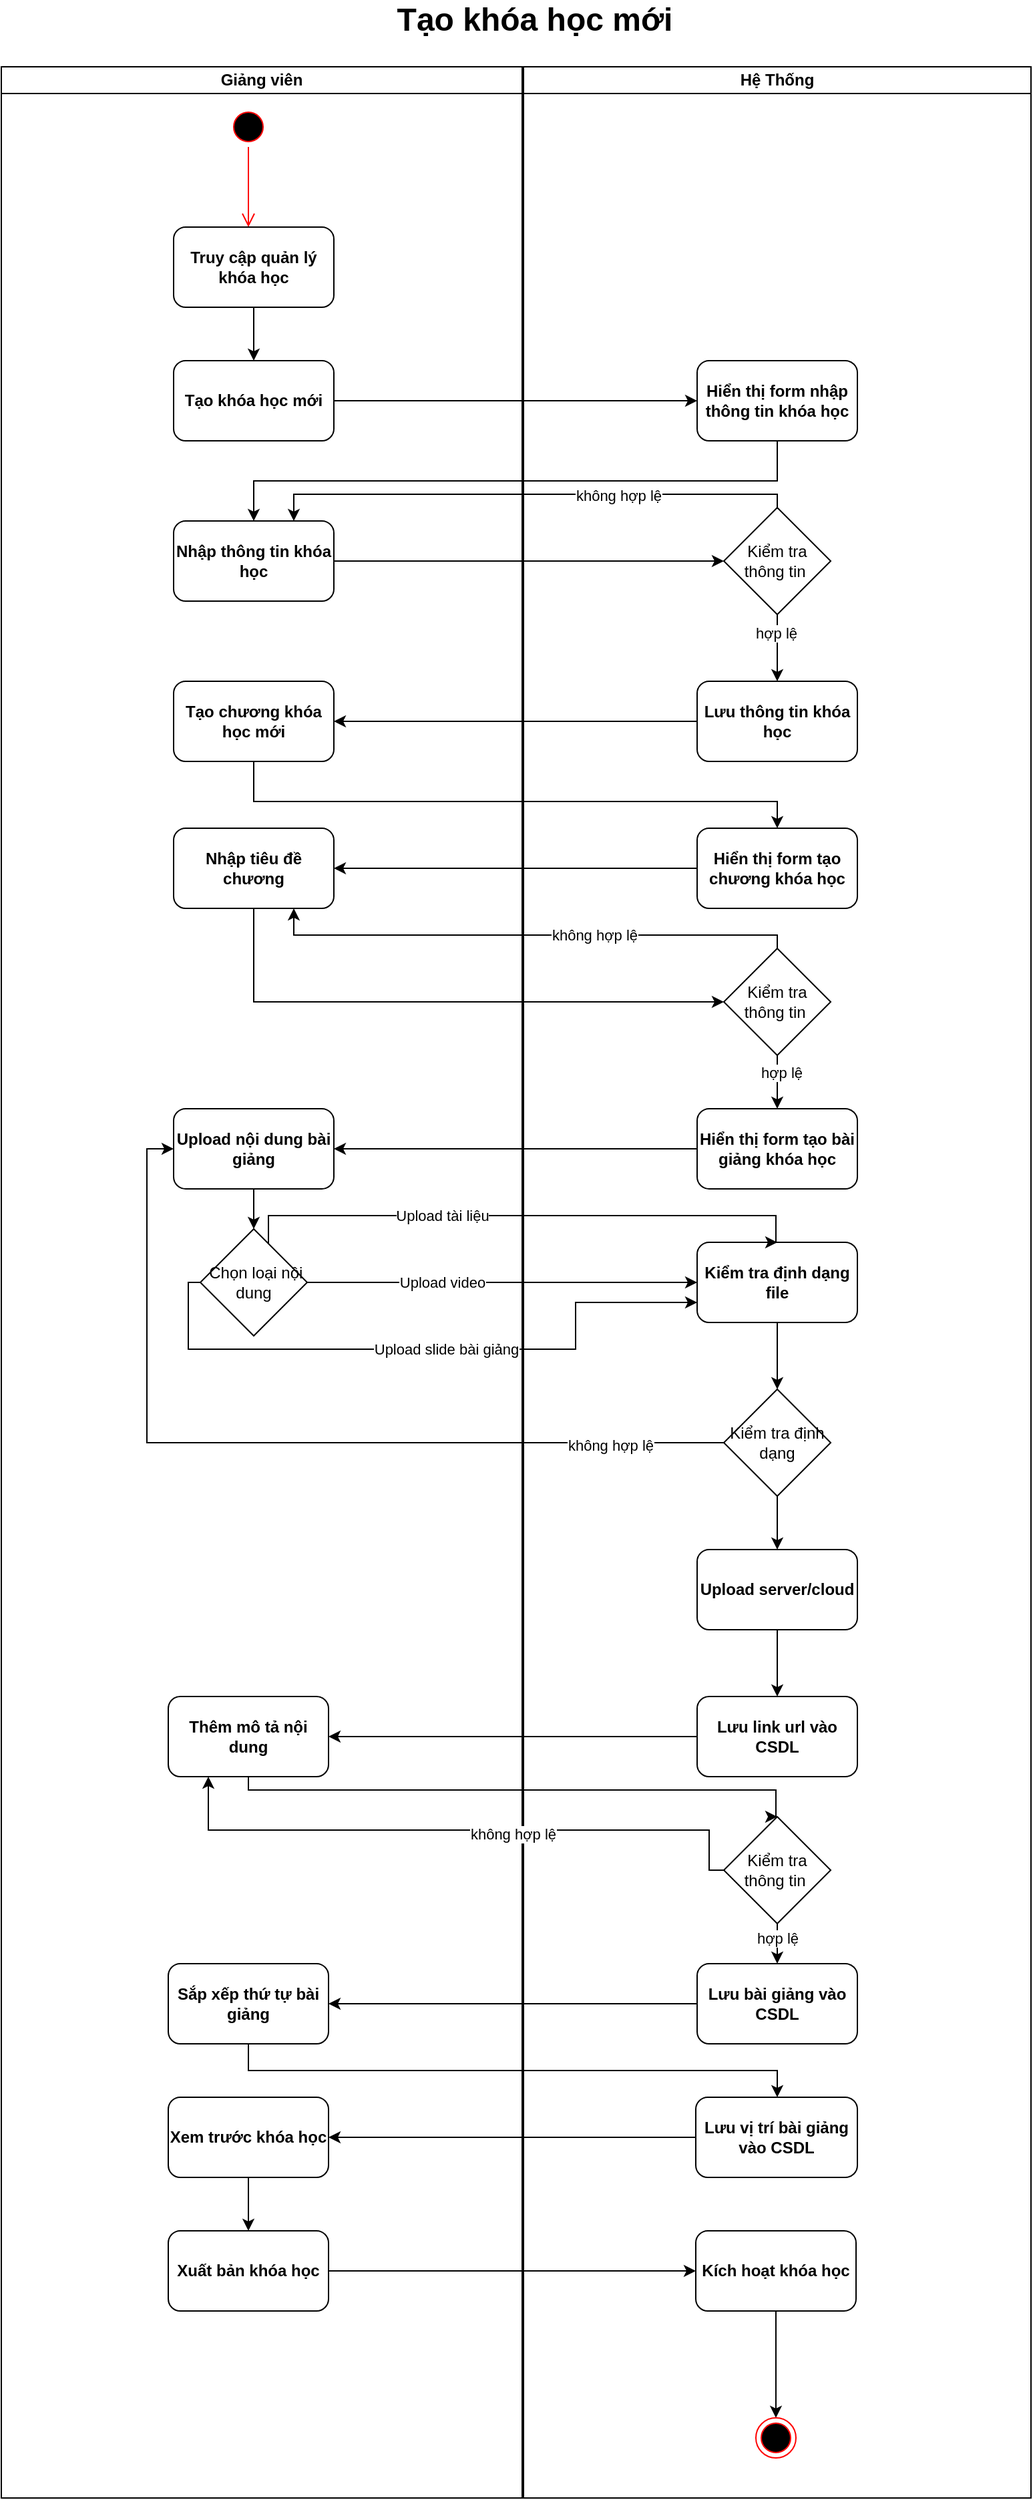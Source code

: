 <mxfile version="26.1.0">
  <diagram name="Page-1" id="9ExG4_KJDwMNpGV15gO4">
    <mxGraphModel dx="1501" dy="795" grid="1" gridSize="10" guides="1" tooltips="1" connect="1" arrows="1" fold="1" page="1" pageScale="1" pageWidth="850" pageHeight="1100" math="0" shadow="0">
      <root>
        <mxCell id="0" />
        <mxCell id="1" parent="0" />
        <mxCell id="W9XjlmWNhwLPNRVk3zMQ-1" value="Giảng viên" style="swimlane;startSize=20;whiteSpace=wrap;html=1;fontStyle=1" parent="1" vertex="1">
          <mxGeometry x="60" y="150" width="390" height="1820" as="geometry" />
        </mxCell>
        <mxCell id="W9XjlmWNhwLPNRVk3zMQ-2" value="" style="ellipse;html=1;shape=startState;fillColor=#000000;strokeColor=#ff0000;fontStyle=1" parent="W9XjlmWNhwLPNRVk3zMQ-1" vertex="1">
          <mxGeometry x="170" y="30" width="30" height="30" as="geometry" />
        </mxCell>
        <mxCell id="W9XjlmWNhwLPNRVk3zMQ-3" value="" style="edgeStyle=orthogonalEdgeStyle;html=1;verticalAlign=bottom;endArrow=open;endSize=8;strokeColor=#ff0000;rounded=0;fontStyle=1" parent="W9XjlmWNhwLPNRVk3zMQ-1" source="W9XjlmWNhwLPNRVk3zMQ-2" edge="1">
          <mxGeometry relative="1" as="geometry">
            <mxPoint x="185" y="120" as="targetPoint" />
          </mxGeometry>
        </mxCell>
        <mxCell id="W9XjlmWNhwLPNRVk3zMQ-39" value="Tạo khóa học mới" style="rounded=1;whiteSpace=wrap;html=1;fontStyle=1" parent="W9XjlmWNhwLPNRVk3zMQ-1" vertex="1">
          <mxGeometry x="129" y="220" width="120" height="60" as="geometry" />
        </mxCell>
        <mxCell id="W9XjlmWNhwLPNRVk3zMQ-44" value="Nhập thông tin khóa học" style="rounded=1;whiteSpace=wrap;html=1;fontStyle=1" parent="W9XjlmWNhwLPNRVk3zMQ-1" vertex="1">
          <mxGeometry x="129" y="340" width="120" height="60" as="geometry" />
        </mxCell>
        <mxCell id="IPsTDfEHYb_yDMCOB-xu-10" value="Nhập tiêu đề chương" style="rounded=1;whiteSpace=wrap;html=1;fontStyle=1" vertex="1" parent="W9XjlmWNhwLPNRVk3zMQ-1">
          <mxGeometry x="129" y="570" width="120" height="60" as="geometry" />
        </mxCell>
        <mxCell id="IPsTDfEHYb_yDMCOB-xu-19" value="Tạo chương khóa học mới" style="rounded=1;whiteSpace=wrap;html=1;fontStyle=1" vertex="1" parent="W9XjlmWNhwLPNRVk3zMQ-1">
          <mxGeometry x="129" y="460" width="120" height="60" as="geometry" />
        </mxCell>
        <mxCell id="IPsTDfEHYb_yDMCOB-xu-23" value="&amp;nbsp;Chọn loại nội dung" style="rhombus;whiteSpace=wrap;html=1;" vertex="1" parent="W9XjlmWNhwLPNRVk3zMQ-1">
          <mxGeometry x="149" y="870" width="80" height="80" as="geometry" />
        </mxCell>
        <mxCell id="IPsTDfEHYb_yDMCOB-xu-47" style="edgeStyle=orthogonalEdgeStyle;rounded=0;orthogonalLoop=1;jettySize=auto;html=1;entryX=0.5;entryY=0;entryDx=0;entryDy=0;" edge="1" parent="W9XjlmWNhwLPNRVk3zMQ-1" source="IPsTDfEHYb_yDMCOB-xu-46" target="IPsTDfEHYb_yDMCOB-xu-23">
          <mxGeometry relative="1" as="geometry" />
        </mxCell>
        <mxCell id="IPsTDfEHYb_yDMCOB-xu-46" value="Upload nội dung bài giảng" style="rounded=1;whiteSpace=wrap;html=1;fontStyle=1" vertex="1" parent="W9XjlmWNhwLPNRVk3zMQ-1">
          <mxGeometry x="129" y="780" width="120" height="60" as="geometry" />
        </mxCell>
        <mxCell id="IPsTDfEHYb_yDMCOB-xu-56" value="Thêm mô tả nội dung" style="rounded=1;whiteSpace=wrap;html=1;fontStyle=1" vertex="1" parent="W9XjlmWNhwLPNRVk3zMQ-1">
          <mxGeometry x="125" y="1220" width="120" height="60" as="geometry" />
        </mxCell>
        <mxCell id="IPsTDfEHYb_yDMCOB-xu-58" value="Sắp xếp thứ tự bài giảng" style="rounded=1;whiteSpace=wrap;html=1;fontStyle=1" vertex="1" parent="W9XjlmWNhwLPNRVk3zMQ-1">
          <mxGeometry x="125" y="1420" width="120" height="60" as="geometry" />
        </mxCell>
        <mxCell id="IPsTDfEHYb_yDMCOB-xu-64" style="edgeStyle=orthogonalEdgeStyle;rounded=0;orthogonalLoop=1;jettySize=auto;html=1;" edge="1" parent="W9XjlmWNhwLPNRVk3zMQ-1" source="IPsTDfEHYb_yDMCOB-xu-59" target="IPsTDfEHYb_yDMCOB-xu-61">
          <mxGeometry relative="1" as="geometry" />
        </mxCell>
        <mxCell id="IPsTDfEHYb_yDMCOB-xu-59" value="Xem trước khóa học" style="rounded=1;whiteSpace=wrap;html=1;fontStyle=1" vertex="1" parent="W9XjlmWNhwLPNRVk3zMQ-1">
          <mxGeometry x="125" y="1520" width="120" height="60" as="geometry" />
        </mxCell>
        <mxCell id="IPsTDfEHYb_yDMCOB-xu-61" value="Xuất bản khóa học" style="rounded=1;whiteSpace=wrap;html=1;fontStyle=1" vertex="1" parent="W9XjlmWNhwLPNRVk3zMQ-1">
          <mxGeometry x="125" y="1620" width="120" height="60" as="geometry" />
        </mxCell>
        <mxCell id="W9XjlmWNhwLPNRVk3zMQ-16" value="Hệ Thống" style="swimlane;startSize=20;whiteSpace=wrap;html=1;fontStyle=1" parent="1" vertex="1">
          <mxGeometry x="451" y="150" width="380" height="1820" as="geometry" />
        </mxCell>
        <mxCell id="W9XjlmWNhwLPNRVk3zMQ-42" value="Hiển thị form nhập thông tin khóa học" style="rounded=1;whiteSpace=wrap;html=1;fontStyle=1" parent="W9XjlmWNhwLPNRVk3zMQ-16" vertex="1">
          <mxGeometry x="130" y="220" width="120" height="60" as="geometry" />
        </mxCell>
        <mxCell id="IPsTDfEHYb_yDMCOB-xu-7" style="edgeStyle=orthogonalEdgeStyle;rounded=0;orthogonalLoop=1;jettySize=auto;html=1;entryX=0.5;entryY=0;entryDx=0;entryDy=0;" edge="1" parent="W9XjlmWNhwLPNRVk3zMQ-16" source="IPsTDfEHYb_yDMCOB-xu-2" target="IPsTDfEHYb_yDMCOB-xu-6">
          <mxGeometry relative="1" as="geometry" />
        </mxCell>
        <mxCell id="IPsTDfEHYb_yDMCOB-xu-12" value="hợp lệ" style="edgeLabel;html=1;align=center;verticalAlign=middle;resizable=0;points=[];" vertex="1" connectable="0" parent="IPsTDfEHYb_yDMCOB-xu-7">
          <mxGeometry x="-0.435" y="-1" relative="1" as="geometry">
            <mxPoint as="offset" />
          </mxGeometry>
        </mxCell>
        <mxCell id="IPsTDfEHYb_yDMCOB-xu-2" value="Kiểm tra thông tin&amp;nbsp;" style="rhombus;whiteSpace=wrap;html=1;" vertex="1" parent="W9XjlmWNhwLPNRVk3zMQ-16">
          <mxGeometry x="150" y="330" width="80" height="80" as="geometry" />
        </mxCell>
        <mxCell id="IPsTDfEHYb_yDMCOB-xu-6" value="Lưu thông tin khóa học" style="rounded=1;whiteSpace=wrap;html=1;fontStyle=1" vertex="1" parent="W9XjlmWNhwLPNRVk3zMQ-16">
          <mxGeometry x="130" y="460" width="120" height="60" as="geometry" />
        </mxCell>
        <mxCell id="IPsTDfEHYb_yDMCOB-xu-8" value="Hiển thị form tạo chương khóa học" style="rounded=1;whiteSpace=wrap;html=1;fontStyle=1" vertex="1" parent="W9XjlmWNhwLPNRVk3zMQ-16">
          <mxGeometry x="130" y="570" width="120" height="60" as="geometry" />
        </mxCell>
        <mxCell id="IPsTDfEHYb_yDMCOB-xu-18" style="edgeStyle=orthogonalEdgeStyle;rounded=0;orthogonalLoop=1;jettySize=auto;html=1;" edge="1" parent="W9XjlmWNhwLPNRVk3zMQ-16" source="IPsTDfEHYb_yDMCOB-xu-13" target="IPsTDfEHYb_yDMCOB-xu-17">
          <mxGeometry relative="1" as="geometry" />
        </mxCell>
        <mxCell id="IPsTDfEHYb_yDMCOB-xu-26" value="hợp lệ" style="edgeLabel;html=1;align=center;verticalAlign=middle;resizable=0;points=[];" vertex="1" connectable="0" parent="IPsTDfEHYb_yDMCOB-xu-18">
          <mxGeometry x="-0.374" y="3" relative="1" as="geometry">
            <mxPoint as="offset" />
          </mxGeometry>
        </mxCell>
        <mxCell id="IPsTDfEHYb_yDMCOB-xu-13" value="Kiểm tra thông tin&amp;nbsp;" style="rhombus;whiteSpace=wrap;html=1;" vertex="1" parent="W9XjlmWNhwLPNRVk3zMQ-16">
          <mxGeometry x="150" y="660" width="80" height="80" as="geometry" />
        </mxCell>
        <mxCell id="IPsTDfEHYb_yDMCOB-xu-17" value="Hiển thị form tạo bài giảng khóa học" style="rounded=1;whiteSpace=wrap;html=1;fontStyle=1" vertex="1" parent="W9XjlmWNhwLPNRVk3zMQ-16">
          <mxGeometry x="130" y="780" width="120" height="60" as="geometry" />
        </mxCell>
        <mxCell id="IPsTDfEHYb_yDMCOB-xu-44" style="edgeStyle=orthogonalEdgeStyle;rounded=0;orthogonalLoop=1;jettySize=auto;html=1;" edge="1" parent="W9XjlmWNhwLPNRVk3zMQ-16" source="IPsTDfEHYb_yDMCOB-xu-29" target="IPsTDfEHYb_yDMCOB-xu-42">
          <mxGeometry relative="1" as="geometry" />
        </mxCell>
        <mxCell id="IPsTDfEHYb_yDMCOB-xu-29" value="Kiểm tra định dạng file" style="rounded=1;whiteSpace=wrap;html=1;fontStyle=1" vertex="1" parent="W9XjlmWNhwLPNRVk3zMQ-16">
          <mxGeometry x="130" y="880" width="120" height="60" as="geometry" />
        </mxCell>
        <mxCell id="IPsTDfEHYb_yDMCOB-xu-51" style="edgeStyle=orthogonalEdgeStyle;rounded=0;orthogonalLoop=1;jettySize=auto;html=1;" edge="1" parent="W9XjlmWNhwLPNRVk3zMQ-16" source="IPsTDfEHYb_yDMCOB-xu-42" target="IPsTDfEHYb_yDMCOB-xu-50">
          <mxGeometry relative="1" as="geometry" />
        </mxCell>
        <mxCell id="IPsTDfEHYb_yDMCOB-xu-42" value="Kiểm tra định dạng" style="rhombus;whiteSpace=wrap;html=1;" vertex="1" parent="W9XjlmWNhwLPNRVk3zMQ-16">
          <mxGeometry x="150" y="990" width="80" height="80" as="geometry" />
        </mxCell>
        <mxCell id="IPsTDfEHYb_yDMCOB-xu-53" style="edgeStyle=orthogonalEdgeStyle;rounded=0;orthogonalLoop=1;jettySize=auto;html=1;" edge="1" parent="W9XjlmWNhwLPNRVk3zMQ-16" source="IPsTDfEHYb_yDMCOB-xu-50" target="IPsTDfEHYb_yDMCOB-xu-52">
          <mxGeometry relative="1" as="geometry" />
        </mxCell>
        <mxCell id="IPsTDfEHYb_yDMCOB-xu-50" value="Upload server/cloud" style="rounded=1;whiteSpace=wrap;html=1;fontStyle=1" vertex="1" parent="W9XjlmWNhwLPNRVk3zMQ-16">
          <mxGeometry x="130" y="1110" width="120" height="60" as="geometry" />
        </mxCell>
        <mxCell id="IPsTDfEHYb_yDMCOB-xu-52" value="Lưu link url vào CSDL" style="rounded=1;whiteSpace=wrap;html=1;fontStyle=1" vertex="1" parent="W9XjlmWNhwLPNRVk3zMQ-16">
          <mxGeometry x="130" y="1220" width="120" height="60" as="geometry" />
        </mxCell>
        <mxCell id="IPsTDfEHYb_yDMCOB-xu-78" style="edgeStyle=orthogonalEdgeStyle;rounded=0;orthogonalLoop=1;jettySize=auto;html=1;entryX=0.5;entryY=0;entryDx=0;entryDy=0;" edge="1" parent="W9XjlmWNhwLPNRVk3zMQ-16" source="IPsTDfEHYb_yDMCOB-xu-70" target="IPsTDfEHYb_yDMCOB-xu-76">
          <mxGeometry relative="1" as="geometry" />
        </mxCell>
        <mxCell id="IPsTDfEHYb_yDMCOB-xu-79" value="hợp lệ" style="edgeLabel;html=1;align=center;verticalAlign=middle;resizable=0;points=[];" vertex="1" connectable="0" parent="IPsTDfEHYb_yDMCOB-xu-78">
          <mxGeometry x="0.373" y="-2" relative="1" as="geometry">
            <mxPoint x="2" y="-4" as="offset" />
          </mxGeometry>
        </mxCell>
        <mxCell id="IPsTDfEHYb_yDMCOB-xu-70" value="Kiểm tra thông tin&amp;nbsp;" style="rhombus;whiteSpace=wrap;html=1;" vertex="1" parent="W9XjlmWNhwLPNRVk3zMQ-16">
          <mxGeometry x="150" y="1310" width="80" height="80" as="geometry" />
        </mxCell>
        <mxCell id="IPsTDfEHYb_yDMCOB-xu-76" value="Lưu bài giảng vào CSDL" style="rounded=1;whiteSpace=wrap;html=1;fontStyle=1" vertex="1" parent="W9XjlmWNhwLPNRVk3zMQ-16">
          <mxGeometry x="130" y="1420" width="120" height="60" as="geometry" />
        </mxCell>
        <mxCell id="IPsTDfEHYb_yDMCOB-xu-81" value="Lưu vị trí bài giảng vào CSDL" style="rounded=1;whiteSpace=wrap;html=1;fontStyle=1" vertex="1" parent="W9XjlmWNhwLPNRVk3zMQ-16">
          <mxGeometry x="129" y="1520" width="121" height="60" as="geometry" />
        </mxCell>
        <mxCell id="IPsTDfEHYb_yDMCOB-xu-69" style="edgeStyle=orthogonalEdgeStyle;rounded=0;orthogonalLoop=1;jettySize=auto;html=1;entryX=0.5;entryY=0;entryDx=0;entryDy=0;" edge="1" parent="W9XjlmWNhwLPNRVk3zMQ-16" source="IPsTDfEHYb_yDMCOB-xu-65" target="IPsTDfEHYb_yDMCOB-xu-67">
          <mxGeometry relative="1" as="geometry" />
        </mxCell>
        <mxCell id="IPsTDfEHYb_yDMCOB-xu-65" value="Kích hoạt khóa học" style="rounded=1;whiteSpace=wrap;html=1;fontStyle=1" vertex="1" parent="W9XjlmWNhwLPNRVk3zMQ-16">
          <mxGeometry x="129" y="1620" width="120" height="60" as="geometry" />
        </mxCell>
        <mxCell id="IPsTDfEHYb_yDMCOB-xu-67" value="" style="ellipse;html=1;shape=endState;fillColor=#000000;strokeColor=#ff0000;" vertex="1" parent="W9XjlmWNhwLPNRVk3zMQ-16">
          <mxGeometry x="174" y="1760" width="30" height="30" as="geometry" />
        </mxCell>
        <mxCell id="W9XjlmWNhwLPNRVk3zMQ-29" value="&lt;span style=&quot;font-size: 24px;&quot;&gt;Tạo khóa học mới&lt;/span&gt;" style="text;html=1;align=center;verticalAlign=middle;whiteSpace=wrap;rounded=0;fontStyle=1" parent="1" vertex="1">
          <mxGeometry x="189" y="100" width="541" height="30" as="geometry" />
        </mxCell>
        <mxCell id="W9XjlmWNhwLPNRVk3zMQ-41" style="edgeStyle=orthogonalEdgeStyle;rounded=0;orthogonalLoop=1;jettySize=auto;html=1;" parent="1" source="W9XjlmWNhwLPNRVk3zMQ-38" target="W9XjlmWNhwLPNRVk3zMQ-39" edge="1">
          <mxGeometry relative="1" as="geometry" />
        </mxCell>
        <mxCell id="W9XjlmWNhwLPNRVk3zMQ-38" value="Truy cập quản lý khóa học" style="rounded=1;whiteSpace=wrap;html=1;fontStyle=1" parent="1" vertex="1">
          <mxGeometry x="189" y="270" width="120" height="60" as="geometry" />
        </mxCell>
        <mxCell id="W9XjlmWNhwLPNRVk3zMQ-43" style="edgeStyle=orthogonalEdgeStyle;rounded=0;orthogonalLoop=1;jettySize=auto;html=1;entryX=0;entryY=0.5;entryDx=0;entryDy=0;" parent="1" source="W9XjlmWNhwLPNRVk3zMQ-39" target="W9XjlmWNhwLPNRVk3zMQ-42" edge="1">
          <mxGeometry relative="1" as="geometry" />
        </mxCell>
        <mxCell id="IPsTDfEHYb_yDMCOB-xu-1" style="edgeStyle=orthogonalEdgeStyle;rounded=0;orthogonalLoop=1;jettySize=auto;html=1;entryX=0.5;entryY=0;entryDx=0;entryDy=0;" edge="1" parent="1" source="W9XjlmWNhwLPNRVk3zMQ-42" target="W9XjlmWNhwLPNRVk3zMQ-44">
          <mxGeometry relative="1" as="geometry">
            <Array as="points">
              <mxPoint x="641" y="460" />
              <mxPoint x="249" y="460" />
            </Array>
          </mxGeometry>
        </mxCell>
        <mxCell id="IPsTDfEHYb_yDMCOB-xu-3" style="edgeStyle=orthogonalEdgeStyle;rounded=0;orthogonalLoop=1;jettySize=auto;html=1;" edge="1" parent="1" source="W9XjlmWNhwLPNRVk3zMQ-44" target="IPsTDfEHYb_yDMCOB-xu-2">
          <mxGeometry relative="1" as="geometry" />
        </mxCell>
        <mxCell id="IPsTDfEHYb_yDMCOB-xu-4" style="edgeStyle=orthogonalEdgeStyle;rounded=0;orthogonalLoop=1;jettySize=auto;html=1;entryX=0.75;entryY=0;entryDx=0;entryDy=0;" edge="1" parent="1" source="IPsTDfEHYb_yDMCOB-xu-2" target="W9XjlmWNhwLPNRVk3zMQ-44">
          <mxGeometry relative="1" as="geometry">
            <Array as="points">
              <mxPoint x="641" y="470" />
              <mxPoint x="279" y="470" />
            </Array>
          </mxGeometry>
        </mxCell>
        <mxCell id="IPsTDfEHYb_yDMCOB-xu-5" value="không hợp lệ" style="edgeLabel;html=1;align=center;verticalAlign=middle;resizable=0;points=[];" vertex="1" connectable="0" parent="IPsTDfEHYb_yDMCOB-xu-4">
          <mxGeometry x="-0.342" y="1" relative="1" as="geometry">
            <mxPoint as="offset" />
          </mxGeometry>
        </mxCell>
        <mxCell id="IPsTDfEHYb_yDMCOB-xu-11" style="edgeStyle=orthogonalEdgeStyle;rounded=0;orthogonalLoop=1;jettySize=auto;html=1;entryX=1;entryY=0.5;entryDx=0;entryDy=0;" edge="1" parent="1" source="IPsTDfEHYb_yDMCOB-xu-8" target="IPsTDfEHYb_yDMCOB-xu-10">
          <mxGeometry relative="1" as="geometry" />
        </mxCell>
        <mxCell id="IPsTDfEHYb_yDMCOB-xu-14" style="edgeStyle=orthogonalEdgeStyle;rounded=0;orthogonalLoop=1;jettySize=auto;html=1;entryX=0;entryY=0.5;entryDx=0;entryDy=0;" edge="1" parent="1" source="IPsTDfEHYb_yDMCOB-xu-10" target="IPsTDfEHYb_yDMCOB-xu-13">
          <mxGeometry relative="1" as="geometry">
            <Array as="points">
              <mxPoint x="249" y="850" />
            </Array>
          </mxGeometry>
        </mxCell>
        <mxCell id="IPsTDfEHYb_yDMCOB-xu-15" style="edgeStyle=orthogonalEdgeStyle;rounded=0;orthogonalLoop=1;jettySize=auto;html=1;entryX=0.75;entryY=1;entryDx=0;entryDy=0;" edge="1" parent="1" source="IPsTDfEHYb_yDMCOB-xu-13" target="IPsTDfEHYb_yDMCOB-xu-10">
          <mxGeometry relative="1" as="geometry">
            <Array as="points">
              <mxPoint x="641" y="800" />
              <mxPoint x="279" y="800" />
            </Array>
          </mxGeometry>
        </mxCell>
        <mxCell id="IPsTDfEHYb_yDMCOB-xu-16" value="không hợp lệ" style="edgeLabel;html=1;align=center;verticalAlign=middle;resizable=0;points=[];" vertex="1" connectable="0" parent="IPsTDfEHYb_yDMCOB-xu-15">
          <mxGeometry x="-0.248" relative="1" as="geometry">
            <mxPoint as="offset" />
          </mxGeometry>
        </mxCell>
        <mxCell id="IPsTDfEHYb_yDMCOB-xu-20" style="edgeStyle=orthogonalEdgeStyle;rounded=0;orthogonalLoop=1;jettySize=auto;html=1;" edge="1" parent="1" source="IPsTDfEHYb_yDMCOB-xu-6" target="IPsTDfEHYb_yDMCOB-xu-19">
          <mxGeometry relative="1" as="geometry" />
        </mxCell>
        <mxCell id="IPsTDfEHYb_yDMCOB-xu-21" style="edgeStyle=orthogonalEdgeStyle;rounded=0;orthogonalLoop=1;jettySize=auto;html=1;" edge="1" parent="1" source="IPsTDfEHYb_yDMCOB-xu-19" target="IPsTDfEHYb_yDMCOB-xu-8">
          <mxGeometry relative="1" as="geometry">
            <Array as="points">
              <mxPoint x="249" y="700" />
              <mxPoint x="641" y="700" />
            </Array>
          </mxGeometry>
        </mxCell>
        <mxCell id="IPsTDfEHYb_yDMCOB-xu-35" style="edgeStyle=orthogonalEdgeStyle;rounded=0;orthogonalLoop=1;jettySize=auto;html=1;entryX=0;entryY=0.75;entryDx=0;entryDy=0;" edge="1" parent="1" source="IPsTDfEHYb_yDMCOB-xu-23" target="IPsTDfEHYb_yDMCOB-xu-29">
          <mxGeometry relative="1" as="geometry">
            <Array as="points">
              <mxPoint x="200" y="1060" />
              <mxPoint x="200" y="1110" />
              <mxPoint x="490" y="1110" />
              <mxPoint x="490" y="1075" />
            </Array>
          </mxGeometry>
        </mxCell>
        <mxCell id="IPsTDfEHYb_yDMCOB-xu-36" value="Upload slide bài giảng" style="edgeLabel;html=1;align=center;verticalAlign=middle;resizable=0;points=[];" vertex="1" connectable="0" parent="IPsTDfEHYb_yDMCOB-xu-35">
          <mxGeometry x="0.059" relative="1" as="geometry">
            <mxPoint as="offset" />
          </mxGeometry>
        </mxCell>
        <mxCell id="IPsTDfEHYb_yDMCOB-xu-37" style="edgeStyle=orthogonalEdgeStyle;rounded=0;orthogonalLoop=1;jettySize=auto;html=1;entryX=0;entryY=0.5;entryDx=0;entryDy=0;" edge="1" parent="1" source="IPsTDfEHYb_yDMCOB-xu-23" target="IPsTDfEHYb_yDMCOB-xu-29">
          <mxGeometry relative="1" as="geometry">
            <Array as="points">
              <mxPoint x="540" y="1060" />
              <mxPoint x="540" y="1060" />
            </Array>
          </mxGeometry>
        </mxCell>
        <mxCell id="IPsTDfEHYb_yDMCOB-xu-38" value="Upload video" style="edgeLabel;html=1;align=center;verticalAlign=middle;resizable=0;points=[];" vertex="1" connectable="0" parent="IPsTDfEHYb_yDMCOB-xu-37">
          <mxGeometry x="-0.234" y="3" relative="1" as="geometry">
            <mxPoint x="-11" y="3" as="offset" />
          </mxGeometry>
        </mxCell>
        <mxCell id="IPsTDfEHYb_yDMCOB-xu-39" style="edgeStyle=orthogonalEdgeStyle;rounded=0;orthogonalLoop=1;jettySize=auto;html=1;entryX=0.5;entryY=0;entryDx=0;entryDy=0;" edge="1" parent="1" source="IPsTDfEHYb_yDMCOB-xu-23" target="IPsTDfEHYb_yDMCOB-xu-29">
          <mxGeometry relative="1" as="geometry">
            <Array as="points">
              <mxPoint x="260" y="1010" />
              <mxPoint x="640" y="1010" />
              <mxPoint x="640" y="1030" />
            </Array>
          </mxGeometry>
        </mxCell>
        <mxCell id="IPsTDfEHYb_yDMCOB-xu-40" value="Upload tài liệu" style="edgeLabel;html=1;align=center;verticalAlign=middle;resizable=0;points=[];" vertex="1" connectable="0" parent="IPsTDfEHYb_yDMCOB-xu-39">
          <mxGeometry x="-0.36" relative="1" as="geometry">
            <mxPoint x="16" as="offset" />
          </mxGeometry>
        </mxCell>
        <mxCell id="IPsTDfEHYb_yDMCOB-xu-48" style="edgeStyle=orthogonalEdgeStyle;rounded=0;orthogonalLoop=1;jettySize=auto;html=1;entryX=0;entryY=0.5;entryDx=0;entryDy=0;" edge="1" parent="1" source="IPsTDfEHYb_yDMCOB-xu-42" target="IPsTDfEHYb_yDMCOB-xu-46">
          <mxGeometry relative="1" as="geometry" />
        </mxCell>
        <mxCell id="IPsTDfEHYb_yDMCOB-xu-49" value="không hợp lệ" style="edgeLabel;html=1;align=center;verticalAlign=middle;resizable=0;points=[];" vertex="1" connectable="0" parent="IPsTDfEHYb_yDMCOB-xu-48">
          <mxGeometry x="-0.746" y="2" relative="1" as="geometry">
            <mxPoint as="offset" />
          </mxGeometry>
        </mxCell>
        <mxCell id="IPsTDfEHYb_yDMCOB-xu-55" style="edgeStyle=orthogonalEdgeStyle;rounded=0;orthogonalLoop=1;jettySize=auto;html=1;" edge="1" parent="1" source="IPsTDfEHYb_yDMCOB-xu-17" target="IPsTDfEHYb_yDMCOB-xu-46">
          <mxGeometry relative="1" as="geometry" />
        </mxCell>
        <mxCell id="IPsTDfEHYb_yDMCOB-xu-57" style="edgeStyle=orthogonalEdgeStyle;rounded=0;orthogonalLoop=1;jettySize=auto;html=1;entryX=1;entryY=0.5;entryDx=0;entryDy=0;" edge="1" parent="1" source="IPsTDfEHYb_yDMCOB-xu-52" target="IPsTDfEHYb_yDMCOB-xu-56">
          <mxGeometry relative="1" as="geometry" />
        </mxCell>
        <mxCell id="IPsTDfEHYb_yDMCOB-xu-71" style="edgeStyle=orthogonalEdgeStyle;rounded=0;orthogonalLoop=1;jettySize=auto;html=1;entryX=0.5;entryY=0;entryDx=0;entryDy=0;" edge="1" parent="1" source="IPsTDfEHYb_yDMCOB-xu-56" target="IPsTDfEHYb_yDMCOB-xu-70">
          <mxGeometry relative="1" as="geometry">
            <Array as="points">
              <mxPoint x="245" y="1440" />
              <mxPoint x="640" y="1440" />
              <mxPoint x="640" y="1460" />
            </Array>
          </mxGeometry>
        </mxCell>
        <mxCell id="IPsTDfEHYb_yDMCOB-xu-72" style="edgeStyle=orthogonalEdgeStyle;rounded=0;orthogonalLoop=1;jettySize=auto;html=1;entryX=0.25;entryY=1;entryDx=0;entryDy=0;exitX=0;exitY=0.5;exitDx=0;exitDy=0;" edge="1" parent="1" source="IPsTDfEHYb_yDMCOB-xu-70" target="IPsTDfEHYb_yDMCOB-xu-56">
          <mxGeometry relative="1" as="geometry">
            <Array as="points">
              <mxPoint x="590" y="1470" />
              <mxPoint x="215" y="1470" />
            </Array>
          </mxGeometry>
        </mxCell>
        <mxCell id="IPsTDfEHYb_yDMCOB-xu-73" value="không hợp lệ" style="edgeLabel;html=1;align=center;verticalAlign=middle;resizable=0;points=[];" vertex="1" connectable="0" parent="IPsTDfEHYb_yDMCOB-xu-72">
          <mxGeometry x="-0.174" y="3" relative="1" as="geometry">
            <mxPoint as="offset" />
          </mxGeometry>
        </mxCell>
        <mxCell id="IPsTDfEHYb_yDMCOB-xu-80" style="edgeStyle=orthogonalEdgeStyle;rounded=0;orthogonalLoop=1;jettySize=auto;html=1;entryX=1;entryY=0.5;entryDx=0;entryDy=0;" edge="1" parent="1" source="IPsTDfEHYb_yDMCOB-xu-76" target="IPsTDfEHYb_yDMCOB-xu-58">
          <mxGeometry relative="1" as="geometry" />
        </mxCell>
        <mxCell id="IPsTDfEHYb_yDMCOB-xu-66" style="edgeStyle=orthogonalEdgeStyle;rounded=0;orthogonalLoop=1;jettySize=auto;html=1;" edge="1" parent="1" source="IPsTDfEHYb_yDMCOB-xu-61" target="IPsTDfEHYb_yDMCOB-xu-65">
          <mxGeometry relative="1" as="geometry" />
        </mxCell>
        <mxCell id="IPsTDfEHYb_yDMCOB-xu-83" style="edgeStyle=orthogonalEdgeStyle;rounded=0;orthogonalLoop=1;jettySize=auto;html=1;" edge="1" parent="1" source="IPsTDfEHYb_yDMCOB-xu-58" target="IPsTDfEHYb_yDMCOB-xu-81">
          <mxGeometry relative="1" as="geometry">
            <Array as="points">
              <mxPoint x="245" y="1650" />
              <mxPoint x="641" y="1650" />
            </Array>
          </mxGeometry>
        </mxCell>
        <mxCell id="IPsTDfEHYb_yDMCOB-xu-84" style="edgeStyle=orthogonalEdgeStyle;rounded=0;orthogonalLoop=1;jettySize=auto;html=1;entryX=1;entryY=0.5;entryDx=0;entryDy=0;" edge="1" parent="1" source="IPsTDfEHYb_yDMCOB-xu-81" target="IPsTDfEHYb_yDMCOB-xu-59">
          <mxGeometry relative="1" as="geometry" />
        </mxCell>
      </root>
    </mxGraphModel>
  </diagram>
</mxfile>
